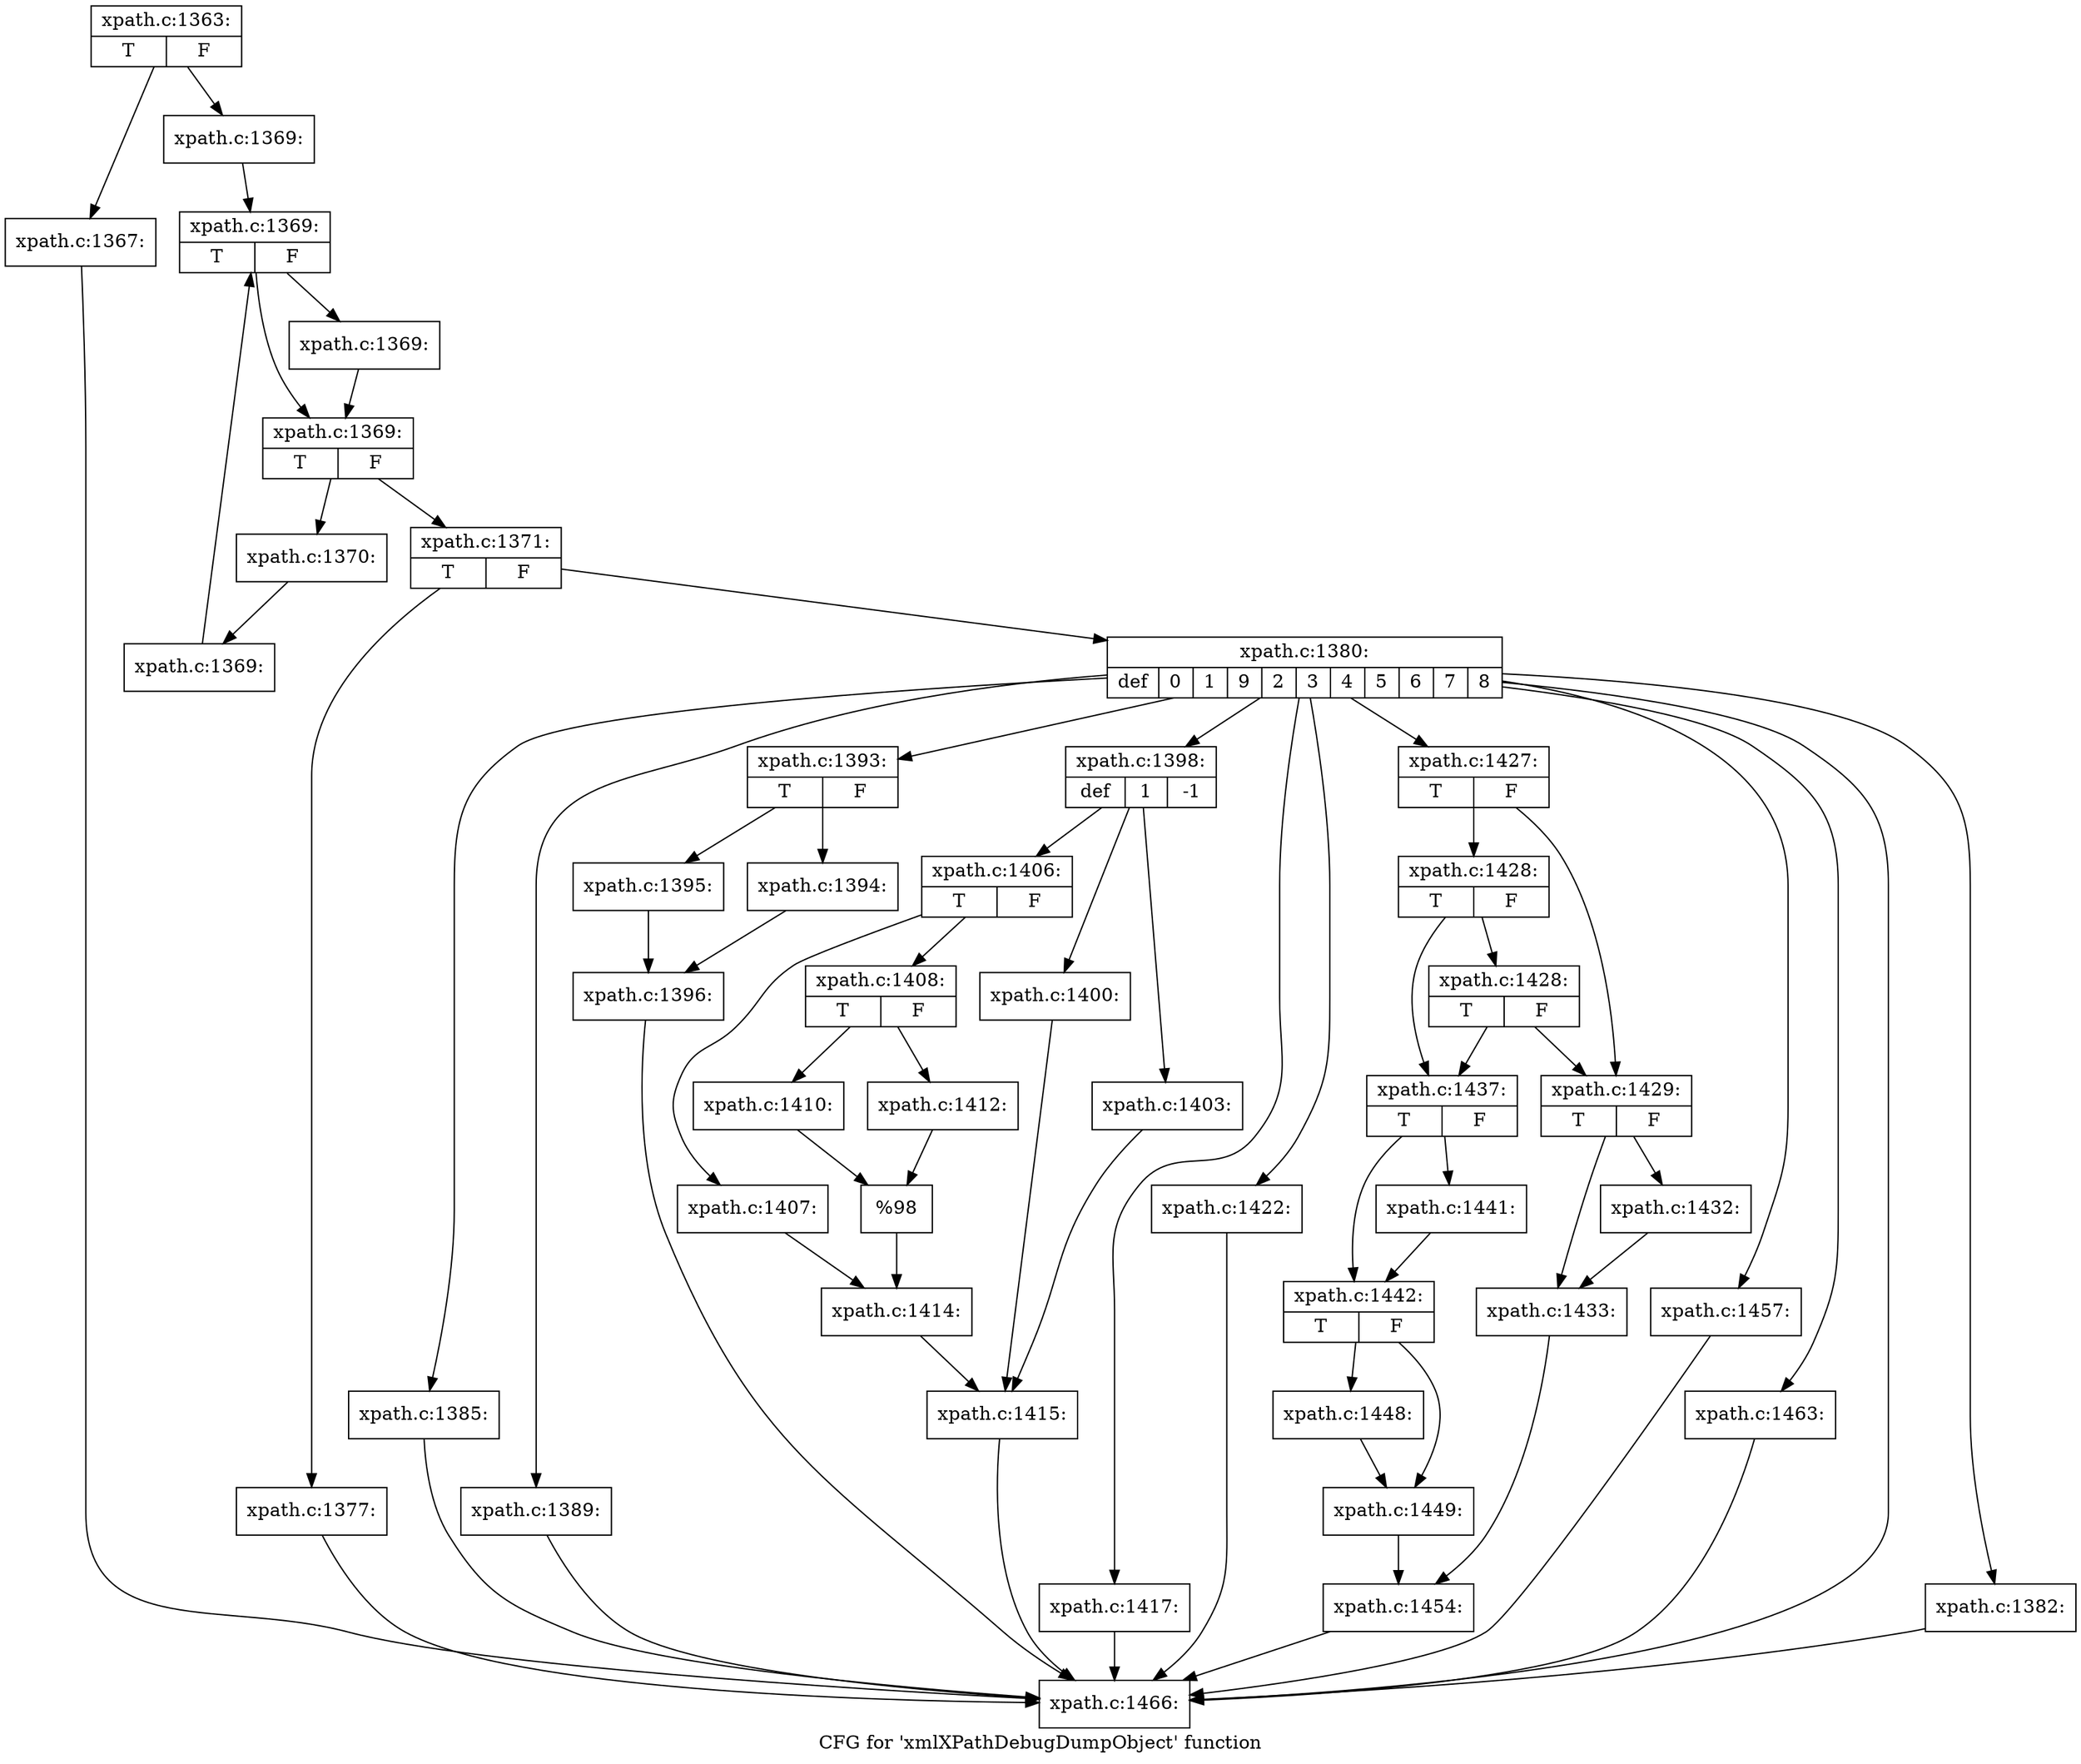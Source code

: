 digraph "CFG for 'xmlXPathDebugDumpObject' function" {
	label="CFG for 'xmlXPathDebugDumpObject' function";

	Node0x55e6b24645c0 [shape=record,label="{xpath.c:1363:|{<s0>T|<s1>F}}"];
	Node0x55e6b24645c0 -> Node0x55e6b24751b0;
	Node0x55e6b24645c0 -> Node0x55e6b2475200;
	Node0x55e6b24751b0 [shape=record,label="{xpath.c:1367:}"];
	Node0x55e6b24751b0 -> Node0x55e6b24782a0;
	Node0x55e6b2475200 [shape=record,label="{xpath.c:1369:}"];
	Node0x55e6b2475200 -> Node0x55e6b2475710;
	Node0x55e6b2475710 [shape=record,label="{xpath.c:1369:|{<s0>T|<s1>F}}"];
	Node0x55e6b2475710 -> Node0x55e6b2475af0;
	Node0x55e6b2475710 -> Node0x55e6b2475aa0;
	Node0x55e6b2475af0 [shape=record,label="{xpath.c:1369:}"];
	Node0x55e6b2475af0 -> Node0x55e6b2475aa0;
	Node0x55e6b2475aa0 [shape=record,label="{xpath.c:1369:|{<s0>T|<s1>F}}"];
	Node0x55e6b2475aa0 -> Node0x55e6b24759f0;
	Node0x55e6b2475aa0 -> Node0x55e6b24755b0;
	Node0x55e6b24759f0 [shape=record,label="{xpath.c:1370:}"];
	Node0x55e6b24759f0 -> Node0x55e6b2475960;
	Node0x55e6b2475960 [shape=record,label="{xpath.c:1369:}"];
	Node0x55e6b2475960 -> Node0x55e6b2475710;
	Node0x55e6b24755b0 [shape=record,label="{xpath.c:1371:|{<s0>T|<s1>F}}"];
	Node0x55e6b24755b0 -> Node0x55e6b2477b90;
	Node0x55e6b24755b0 -> Node0x55e6b2477be0;
	Node0x55e6b2477b90 [shape=record,label="{xpath.c:1377:}"];
	Node0x55e6b2477b90 -> Node0x55e6b24782a0;
	Node0x55e6b2477be0 [shape=record,label="{xpath.c:1380:|{<s0>def|<s1>0|<s2>1|<s3>9|<s4>2|<s5>3|<s6>4|<s7>5|<s8>6|<s9>7|<s10>8}}"];
	Node0x55e6b2477be0 -> Node0x55e6b24782a0;
	Node0x55e6b2477be0 -> Node0x55e6b24785d0;
	Node0x55e6b2477be0 -> Node0x55e6b24789c0;
	Node0x55e6b2477be0 -> Node0x55e6b2479390;
	Node0x55e6b2477be0 -> Node0x55e6b2479be0;
	Node0x55e6b2477be0 -> Node0x55e6b247a9e0;
	Node0x55e6b2477be0 -> Node0x55e6b247d280;
	Node0x55e6b2477be0 -> Node0x55e6b2477710;
	Node0x55e6b2477be0 -> Node0x55e6b243ab90;
	Node0x55e6b2477be0 -> Node0x55e6b24870b0;
	Node0x55e6b2477be0 -> Node0x55e6b2488520;
	Node0x55e6b24785d0 [shape=record,label="{xpath.c:1382:}"];
	Node0x55e6b24785d0 -> Node0x55e6b24782a0;
	Node0x55e6b24789c0 [shape=record,label="{xpath.c:1385:}"];
	Node0x55e6b24789c0 -> Node0x55e6b24782a0;
	Node0x55e6b2479390 [shape=record,label="{xpath.c:1389:}"];
	Node0x55e6b2479390 -> Node0x55e6b24782a0;
	Node0x55e6b2479be0 [shape=record,label="{xpath.c:1393:|{<s0>T|<s1>F}}"];
	Node0x55e6b2479be0 -> Node0x55e6b2479f90;
	Node0x55e6b2479be0 -> Node0x55e6b247a030;
	Node0x55e6b2479f90 [shape=record,label="{xpath.c:1394:}"];
	Node0x55e6b2479f90 -> Node0x55e6b2479fe0;
	Node0x55e6b247a030 [shape=record,label="{xpath.c:1395:}"];
	Node0x55e6b247a030 -> Node0x55e6b2479fe0;
	Node0x55e6b2479fe0 [shape=record,label="{xpath.c:1396:}"];
	Node0x55e6b2479fe0 -> Node0x55e6b24782a0;
	Node0x55e6b247a9e0 [shape=record,label="{xpath.c:1398:|{<s0>def|<s1>1|<s2>-1}}"];
	Node0x55e6b247a9e0 -> Node0x55e6b247ad30;
	Node0x55e6b247a9e0 -> Node0x55e6b247ae50;
	Node0x55e6b247a9e0 -> Node0x55e6b247b240;
	Node0x55e6b247ae50 [shape=record,label="{xpath.c:1400:}"];
	Node0x55e6b247ae50 -> Node0x55e6b247aa60;
	Node0x55e6b247b240 [shape=record,label="{xpath.c:1403:}"];
	Node0x55e6b247b240 -> Node0x55e6b247aa60;
	Node0x55e6b247ad30 [shape=record,label="{xpath.c:1406:|{<s0>T|<s1>F}}"];
	Node0x55e6b247ad30 -> Node0x55e6b247b6d0;
	Node0x55e6b247ad30 -> Node0x55e6b247b770;
	Node0x55e6b247b6d0 [shape=record,label="{xpath.c:1407:}"];
	Node0x55e6b247b6d0 -> Node0x55e6b247b720;
	Node0x55e6b247b770 [shape=record,label="{xpath.c:1408:|{<s0>T|<s1>F}}"];
	Node0x55e6b247b770 -> Node0x55e6b247c030;
	Node0x55e6b247b770 -> Node0x55e6b247c0d0;
	Node0x55e6b247c030 [shape=record,label="{xpath.c:1410:}"];
	Node0x55e6b247c030 -> Node0x55e6b247c080;
	Node0x55e6b247c0d0 [shape=record,label="{xpath.c:1412:}"];
	Node0x55e6b247c0d0 -> Node0x55e6b247c080;
	Node0x55e6b247c080 [shape=record,label="{%98}"];
	Node0x55e6b247c080 -> Node0x55e6b247b720;
	Node0x55e6b247b720 [shape=record,label="{xpath.c:1414:}"];
	Node0x55e6b247b720 -> Node0x55e6b247aa60;
	Node0x55e6b247aa60 [shape=record,label="{xpath.c:1415:}"];
	Node0x55e6b247aa60 -> Node0x55e6b24782a0;
	Node0x55e6b247d280 [shape=record,label="{xpath.c:1417:}"];
	Node0x55e6b247d280 -> Node0x55e6b24782a0;
	Node0x55e6b2477710 [shape=record,label="{xpath.c:1422:}"];
	Node0x55e6b2477710 -> Node0x55e6b24782a0;
	Node0x55e6b243ab90 [shape=record,label="{xpath.c:1427:|{<s0>T|<s1>F}}"];
	Node0x55e6b243ab90 -> Node0x55e6b243ac40;
	Node0x55e6b243ab90 -> Node0x55e6b243ad30;
	Node0x55e6b243ad30 [shape=record,label="{xpath.c:1428:|{<s0>T|<s1>F}}"];
	Node0x55e6b243ad30 -> Node0x55e6b243b0f0;
	Node0x55e6b243ad30 -> Node0x55e6b243ace0;
	Node0x55e6b243b0f0 [shape=record,label="{xpath.c:1428:|{<s0>T|<s1>F}}"];
	Node0x55e6b243b0f0 -> Node0x55e6b243ac40;
	Node0x55e6b243b0f0 -> Node0x55e6b243ace0;
	Node0x55e6b243ac40 [shape=record,label="{xpath.c:1429:|{<s0>T|<s1>F}}"];
	Node0x55e6b243ac40 -> Node0x55e6b243c130;
	Node0x55e6b243ac40 -> Node0x55e6b243c180;
	Node0x55e6b243c130 [shape=record,label="{xpath.c:1432:}"];
	Node0x55e6b243c130 -> Node0x55e6b243c180;
	Node0x55e6b243c180 [shape=record,label="{xpath.c:1433:}"];
	Node0x55e6b243c180 -> Node0x55e6b243ac90;
	Node0x55e6b243ace0 [shape=record,label="{xpath.c:1437:|{<s0>T|<s1>F}}"];
	Node0x55e6b243ace0 -> Node0x55e6b2484a00;
	Node0x55e6b243ace0 -> Node0x55e6b2484a50;
	Node0x55e6b2484a00 [shape=record,label="{xpath.c:1441:}"];
	Node0x55e6b2484a00 -> Node0x55e6b2484a50;
	Node0x55e6b2484a50 [shape=record,label="{xpath.c:1442:|{<s0>T|<s1>F}}"];
	Node0x55e6b2484a50 -> Node0x55e6b2485e90;
	Node0x55e6b2484a50 -> Node0x55e6b2485ee0;
	Node0x55e6b2485e90 [shape=record,label="{xpath.c:1448:}"];
	Node0x55e6b2485e90 -> Node0x55e6b2485ee0;
	Node0x55e6b2485ee0 [shape=record,label="{xpath.c:1449:}"];
	Node0x55e6b2485ee0 -> Node0x55e6b243ac90;
	Node0x55e6b243ac90 [shape=record,label="{xpath.c:1454:}"];
	Node0x55e6b243ac90 -> Node0x55e6b24782a0;
	Node0x55e6b24870b0 [shape=record,label="{xpath.c:1457:}"];
	Node0x55e6b24870b0 -> Node0x55e6b24782a0;
	Node0x55e6b2488520 [shape=record,label="{xpath.c:1463:}"];
	Node0x55e6b2488520 -> Node0x55e6b24782a0;
	Node0x55e6b24782a0 [shape=record,label="{xpath.c:1466:}"];
}
